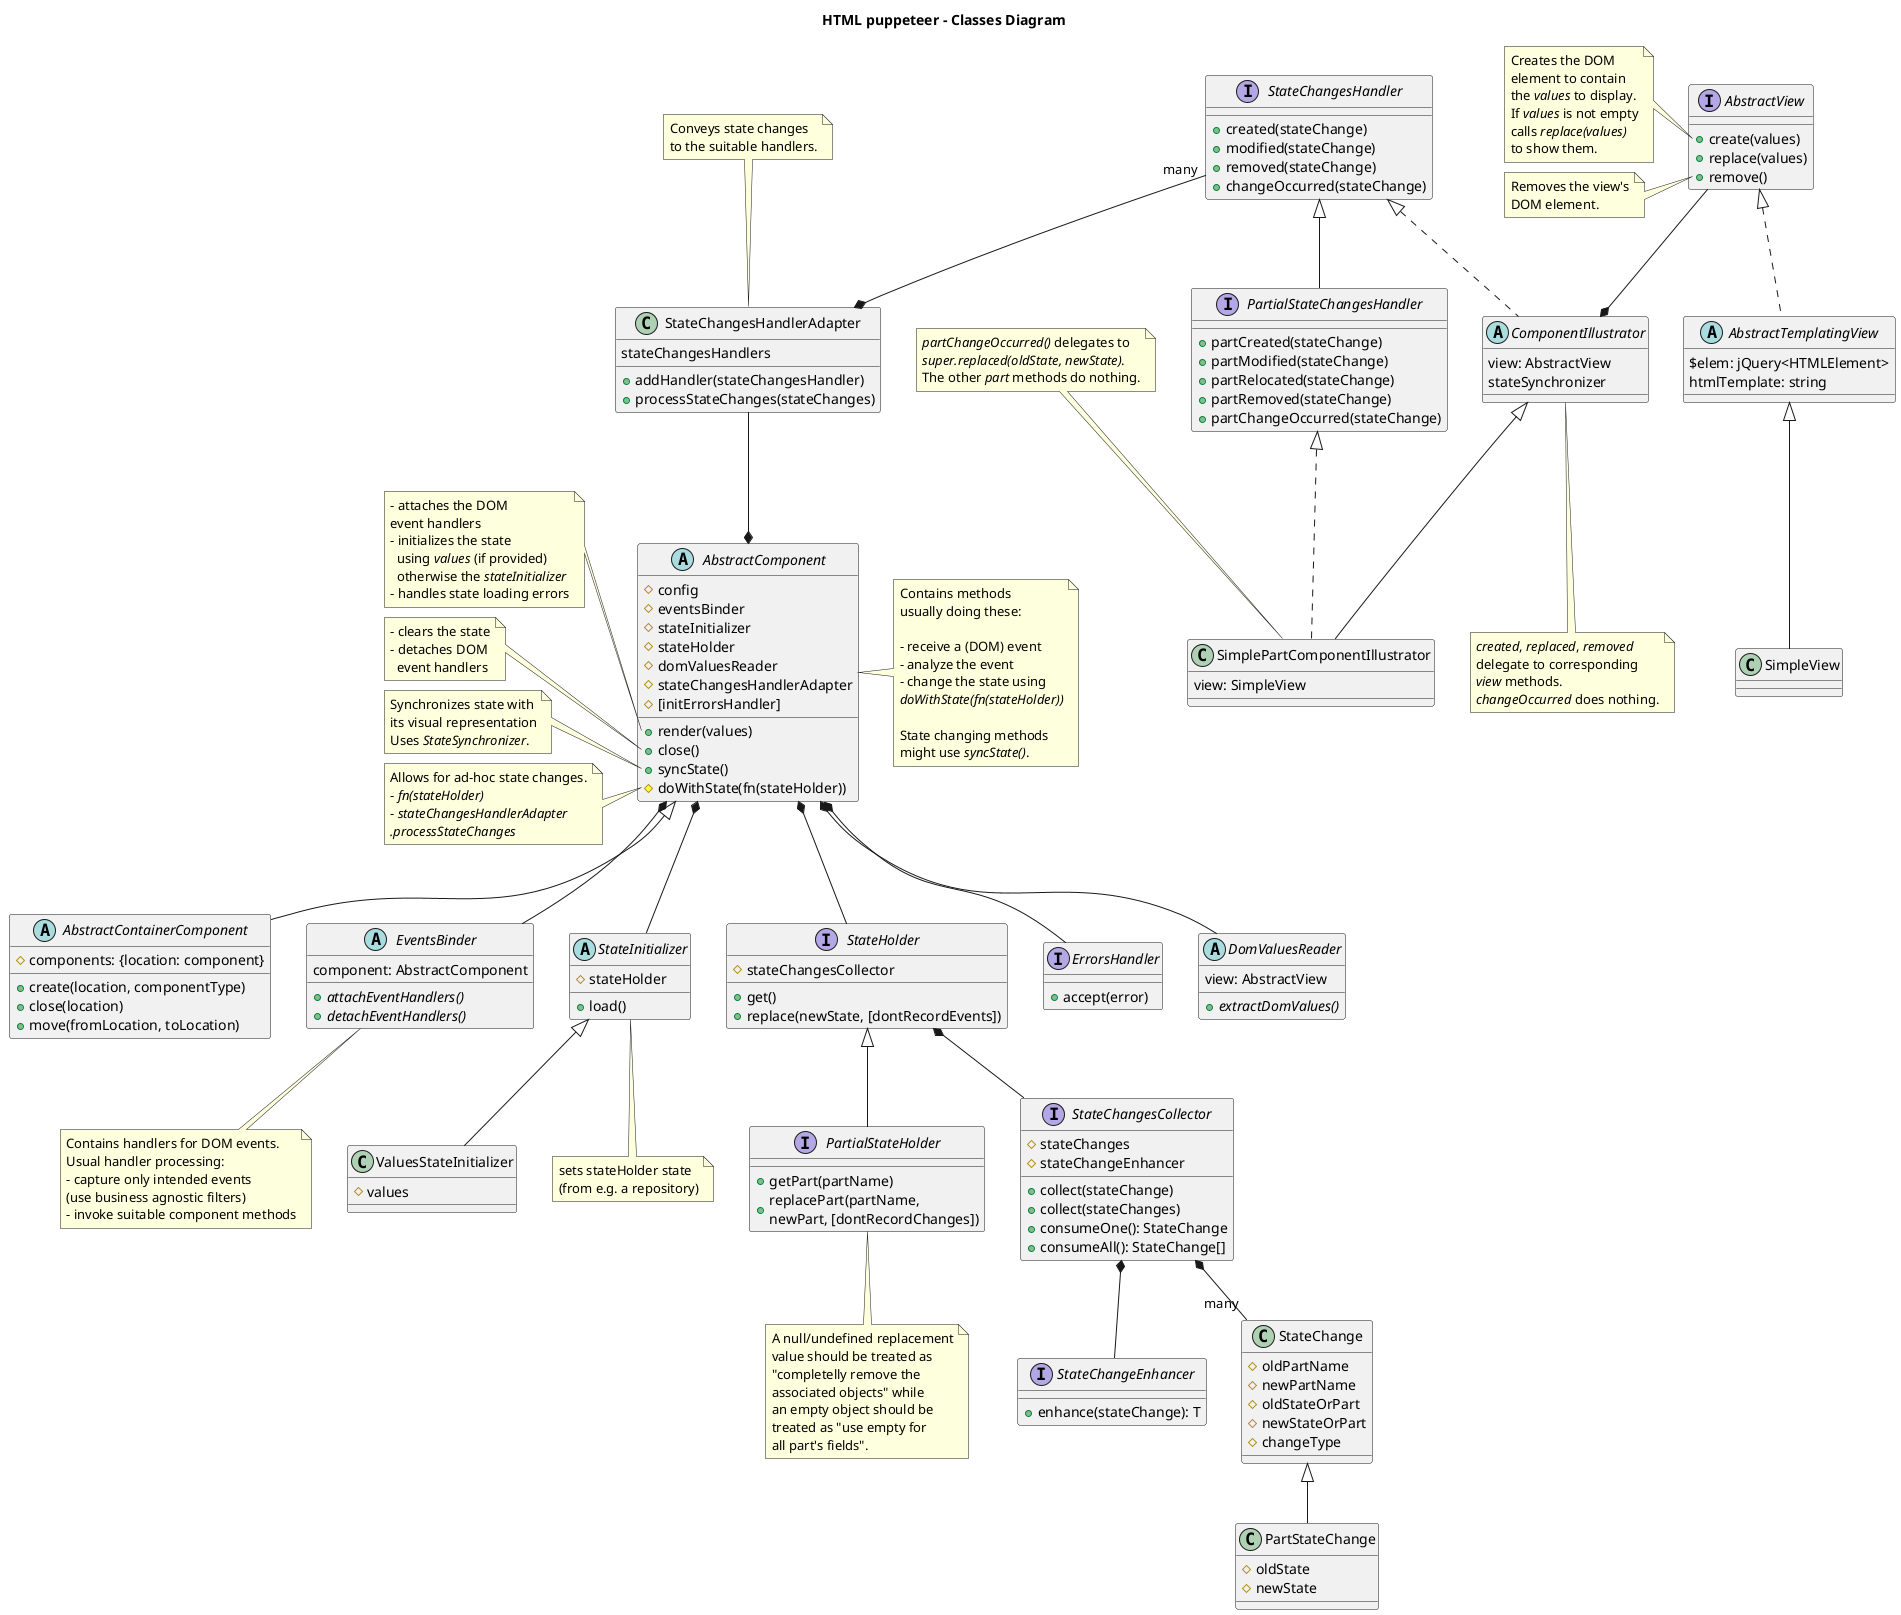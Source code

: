 @startuml

title HTML puppeteer - Classes Diagram

abstract AbstractComponent {
  #config
  #eventsBinder
  #stateInitializer
  #stateHolder
  #domValuesReader
  #stateChangesHandlerAdapter
  #[initErrorsHandler]
  +render(values)
  +close()
  +syncState()
  #doWithState(fn(stateHolder))
}

note right of AbstractComponent
  Contains methods
  usually doing these:

  - receive a (DOM) event
  - analyze the event
  - change the state using
  <i>doWithState(fn(stateHolder))</i>

  State changing methods
  might use <i>syncState()</i>.
end note

/'note left of AbstractComponent::constructor
<i>config</i> parameter is used
to set/initialize any field.

If too complex <i>config</i> could
actually be a <i>configurer</i> class.

An important <i>config</i> attribute
is the component's DOM element
which usually will already exist.
end note'/

/'note left of AbstractComponent::domElement
Is the component's DOM element
which for parent/root components
will usually already exist.
Part owner components on the
other hand should be able to
create and identify it by only
using the state; e.g. dom
element's id could be <i>partName</i>.
end note'/

note left of AbstractComponent::"render(values)"
- attaches the DOM
event handlers
- initializes the state
  using <i>values</i> (if provided) 
  otherwise the <i>stateInitializer</i>
- handles state loading errors
end note

note left of AbstractComponent::"close()"
- clears the state
- detaches DOM
  event handlers
end note

note left of AbstractComponent::syncState
Synchronizes state with
its visual representation
Uses <i>StateSynchronizer</i>.
end note

note left of AbstractComponent::doWithState
Allows for ad-hoc state changes.
- <i>fn(stateHolder)</i>
- <i>stateChangesHandlerAdapter</i>
<i>.processStateChanges</i>
end note

abstract AbstractContainerComponent extends AbstractComponent {
  #components: {location: component}
  +create(location, componentType)
  +close(location)
  +move(fromLocation, toLocation)
}

abstract EventsBinder {
  component: AbstractComponent
  {abstract}+attachEventHandlers()
  {abstract}+detachEventHandlers()
}

note bottom of EventsBinder
  Contains handlers for DOM events.
  Usual handler processing:
  - capture only intended events
  (use business agnostic filters)
  - invoke suitable component methods
end note

abstract StateInitializer {
#stateHolder
+load()
}

note bottom of StateInitializer
sets stateHolder state
(from e.g. a repository)
end note

class ValuesStateInitializer extends StateInitializer {
#values
}

class StateChange {
#oldPartName
#newPartName
#oldStateOrPart
#newStateOrPart
#changeType
}

class PartStateChange extends StateChange {
#oldState
#newState
}

'interface StateChangeEnhancer<T extends StateChange> {
interface StateChangeEnhancer {
+enhance(stateChange): T
}

interface StateChangesCollector {
#stateChanges
#stateChangeEnhancer
+collect(stateChange)
+collect(stateChanges)
+consumeOne(): StateChange
+consumeAll(): StateChange[]
}

interface StateHolder {
+get()
+replace(newState, [dontRecordEvents])
#stateChangesCollector
}

/'note left of StateHolder::replace
Besides replacing the
state it'll also record
the changes using
<i>stateChangesCollector</i>.
end note'/

interface PartialStateHolder extends StateHolder {
+getPart(partName)
+replacePart(partName, \nnewPart, [dontRecordChanges])
}

' note left of PartialStateHolder::replacePart
note bottom of PartialStateHolder
A null/undefined replacement
value should be treated as
"completelly remove the
associated objects" while
an empty object should be
treated as "use empty for
all part's fields".
end note

interface ErrorsHandler {
+accept(error)
}

interface AbstractView {
+create(values)
+replace(values)
+remove()
}

note left of AbstractView::create
Creates the DOM
element to contain
the <i>values</i> to display.
If <i>values</i> is not empty
calls <i>replace(values)</i>
to show them.
end note

/'note left of AbstractView::replace
Replaces the previous
displayed values with
the new ones.
end note'/

note left of AbstractView::remove
Removes the view's
DOM element.
end note

abstract AbstractTemplatingView implements AbstractView {
$elem: jQuery<HTMLElement>
htmlTemplate: string
}

class SimpleView extends AbstractTemplatingView

class StateChangesHandlerAdapter {
stateChangesHandlers
+addHandler(stateChangesHandler)
+processStateChanges(stateChanges)
}

/'note left of StateChangesHandlerAdapter::handlerMappingRules
Defaults to:
- map state initialization
(aka creation) to
<i>created(stateChange)</i>
- map state modification
to <i>modified(stateChange)</i>
- map state part (aka section)
modification to
<i>partModified(stateChange)</i>
- map state part removal to
<i>partRemoved(stateChange)</i>
end note'/

' note left of StateChangesHandlerAdapter::processStateChanges
note top of StateChangesHandlerAdapter
Conveys state changes
to the suitable handlers.
end note

interface StateChangesHandler {
+created(stateChange)
+modified(stateChange)
+removed(stateChange)
+changeOccurred(stateChange)
}

interface PartialStateChangesHandler extends StateChangesHandler {
+partCreated(stateChange)
+partModified(stateChange)
+partRelocated(stateChange)
+partRemoved(stateChange)
+partChangeOccurred(stateChange)
}

abstract ComponentIllustrator implements StateChangesHandler {
view: AbstractView
stateSynchronizer
}

note bottom of ComponentIllustrator
<i>created</i>, <i>replaced</i>, <i>removed</i>
delegate to corresponding
<i>view</i> methods.
<i>changeOccurred</i> does nothing.
end note

class SimplePartComponentIllustrator extends ComponentIllustrator implements PartialStateChangesHandler {
view: SimpleView
}

note top of SimplePartComponentIllustrator
<i>partChangeOccurred()</i> delegates to
<i>super.replaced(oldState, newState)</i>.
The other <i>part</i> methods do nothing.
end note

/'abstract PartsAllocator implements PartialStateChangesHandler {
parts: Map<partName, AbstractComponent>
stateSynchronizer
#createNewOwners(stateChange)
#removeMissingOwners(stateChange)
#{abstract}createOwner(partName, part)
}

note top of PartsAllocator
Contains methods usually doing these:
- analyze the state changes
- manage the state parts owners
end note

note left of PartsAllocator::createNewOwners
- iterates the state parts
- creates new part owning components
- calls <i>newOwner.render(part)</i>
end note

note left of PartsAllocator::removeMissingOwners
- iterates the state parts
- closes then removes
  the <i>parts</i> no longer
  found in iterator
end note

class StateSynchronizer {
  #stateHolder
  #domValuesReader
  #partOwners: Map<partName, AbstractComponent>
  +syncState()
  +viewUpdated(view)
  +partOwnersUpdated(partOwners)
  #syncStateWithView()
  #syncStateWithPartOwners()
}

note left of StateSynchronizer::syncState
Updates (silently) the
state using view's values
and part owners state.
end note

note left of StateSynchronizer::syncStateWithPartOwners
It'll call <i>syncState()</i> on
part owners components
before reading their state.
end note'/

abstract DomValuesReader {
  view: AbstractView
  {abstract}+extractDomValues()
}

/'note right of DomValuesReader::extractDomValues
Extracts the input
values from view.
end note'/

AbstractComponent *-down- EventsBinder
AbstractComponent *-down- StateHolder
AbstractComponent *-down- StateInitializer
AbstractComponent *-down- DomValuesReader
AbstractComponent *-up- StateChangesHandlerAdapter
StateChangesHandlerAdapter *-up- "many" StateChangesHandler
ComponentIllustrator *-up- AbstractView
'PartialStateChangesHandler -down-|> StateChangesHandler
'PartsAllocator -down-|> PartialStateChangesHandler
'StateChangesHandler -up-{ AbstractView : might use
'DomValuesReader *-up- AbstractView
/'StateSynchronizer *-down- DomValuesReader
StateSynchronizer -up-> PartsAllocator
StateSynchronizer -up-> ComponentIllustrator'/
'SimplePartComponentIllustrator -down-> ComponentIllustrator
'SimplePartComponentIllustrator -down-|> PartialStateChangesHandler
'AbstractComponent *-up- StateSynchronizer
AbstractComponent *-down- ErrorsHandler
'AbstractComponent *-right- PartsAllocator
'PartialStateHolder -up-|> StateHolder
StateHolder *-down- StateChangesCollector
StateChangesCollector *-down- "many" StateChange
'ComponentIllustrator --|> StateChangesHandler
'PartStateChange -down-> StateChange
'PartsAllocator -down-> StateHolder
'ValuesStateInitializer -up-|> StateInitializer
StateChangesCollector *-down- StateChangeEnhancer

/'note as setElement
<i>domElement</i>
is the component's
(root) DOM element
end note

ComponentIllustrator .. setElement
setElement .. DomValuesReader'/

@enduml
